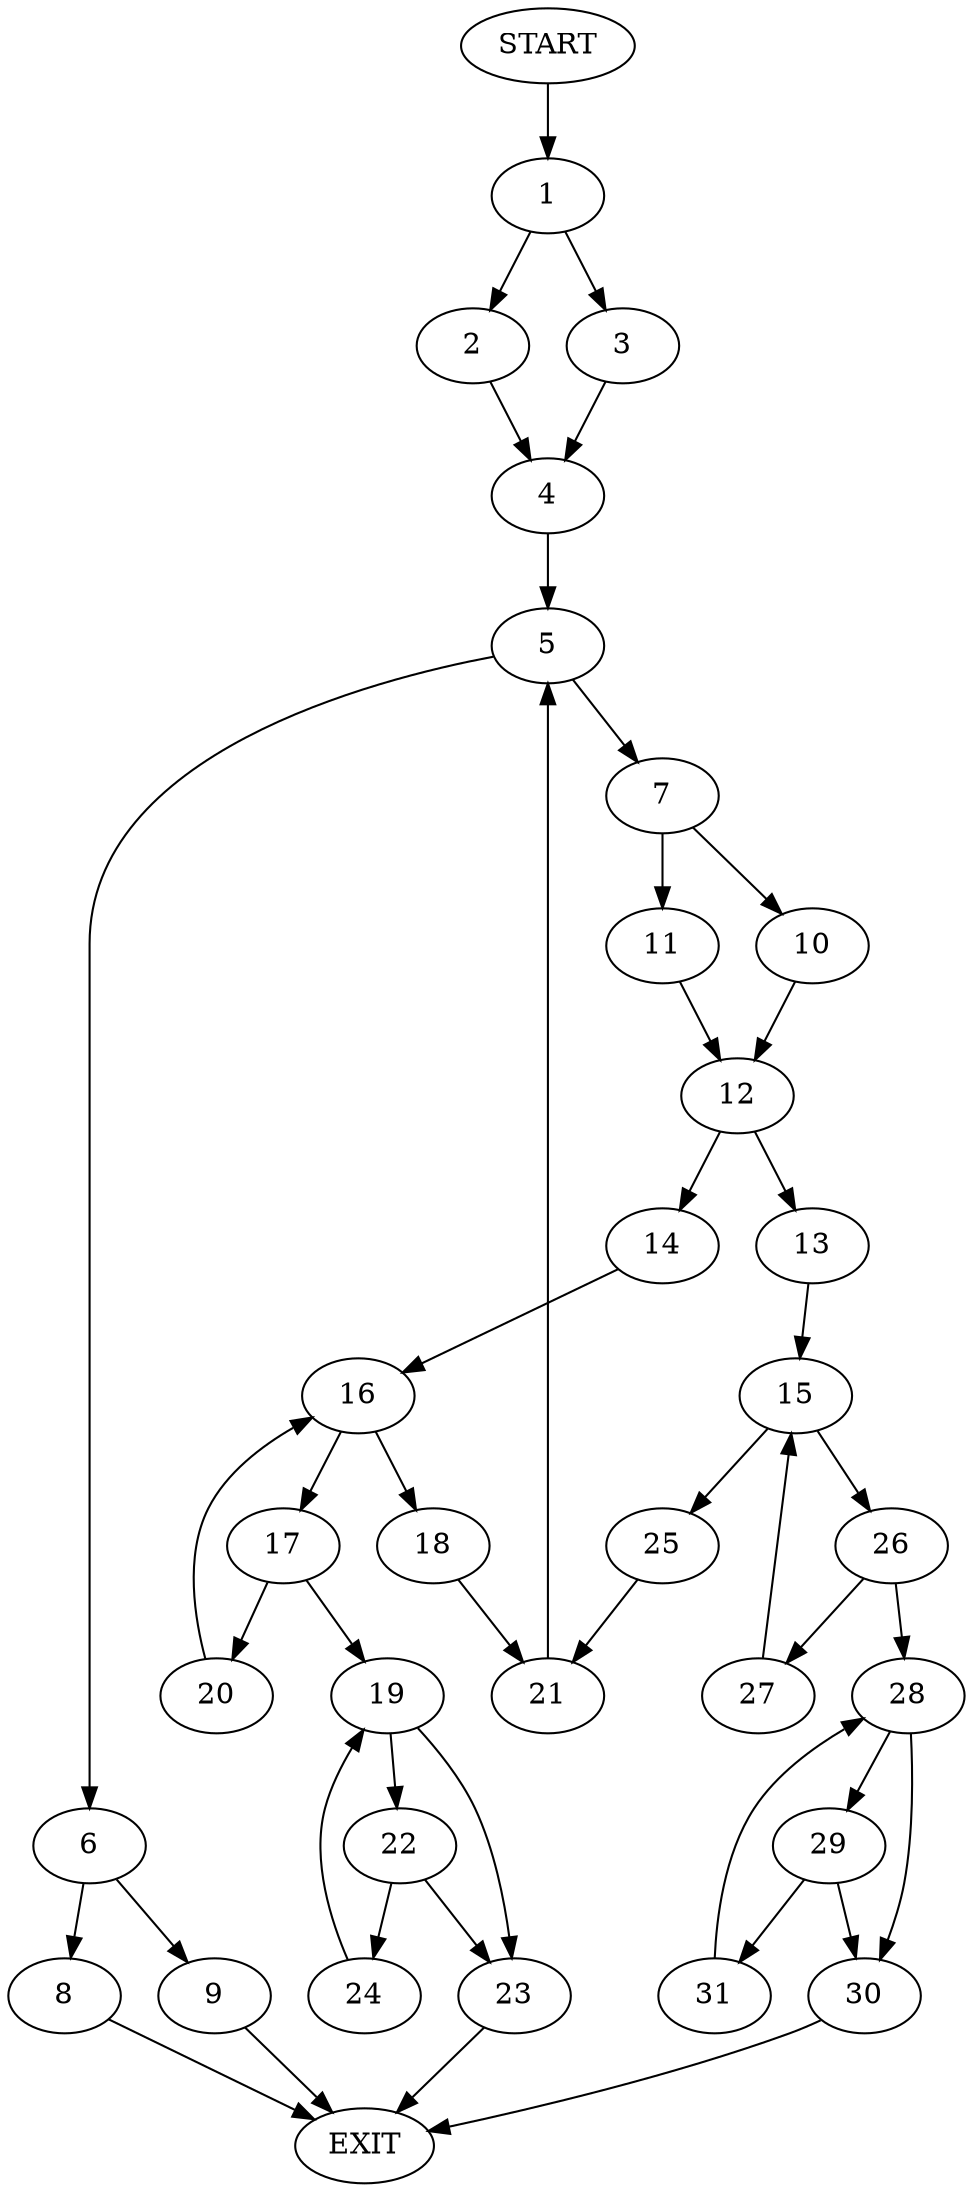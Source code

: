 digraph {
0 [label="START"]
32 [label="EXIT"]
0 -> 1
1 -> 2
1 -> 3
2 -> 4
3 -> 4
4 -> 5
5 -> 6
5 -> 7
6 -> 8
6 -> 9
7 -> 10
7 -> 11
11 -> 12
10 -> 12
12 -> 13
12 -> 14
13 -> 15
14 -> 16
16 -> 17
16 -> 18
17 -> 19
17 -> 20
18 -> 21
19 -> 22
19 -> 23
20 -> 16
22 -> 24
22 -> 23
23 -> 32
24 -> 19
21 -> 5
15 -> 25
15 -> 26
25 -> 21
26 -> 27
26 -> 28
28 -> 29
28 -> 30
27 -> 15
29 -> 30
29 -> 31
30 -> 32
31 -> 28
9 -> 32
8 -> 32
}
